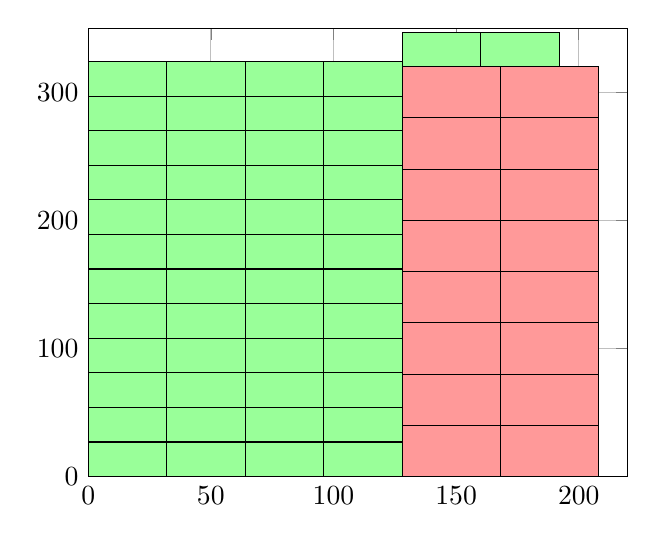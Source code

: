 \begin{tikzpicture}
	\begin{axis}[xmin=0, xmax=220, ymin=0, ymax=350, grid=major]
		\filldraw[draw=black,fill=green!40] (axis cs:0.0,0.0) rectangle (axis cs:32.0,27.0);
		\filldraw[draw=black,fill=green!40] (axis cs:0.0,27.0) rectangle (axis cs:32.0,54.0);
		\filldraw[draw=black,fill=green!40] (axis cs:0.0,54.0) rectangle (axis cs:32.0,81.0);
		\filldraw[draw=black,fill=green!40] (axis cs:0.0,81.0) rectangle (axis cs:32.0,108.0);
		\filldraw[draw=black,fill=green!40] (axis cs:0.0,108.0) rectangle (axis cs:32.0,135.0);
		\filldraw[draw=black,fill=green!40] (axis cs:0.0,135.0) rectangle (axis cs:32.0,162.0);
		\filldraw[draw=black,fill=green!40] (axis cs:0.0,162.0) rectangle (axis cs:32.0,189.0);
		\filldraw[draw=black,fill=green!40] (axis cs:0.0,189.0) rectangle (axis cs:32.0,216.0);
		\filldraw[draw=black,fill=green!40] (axis cs:0.0,216.0) rectangle (axis cs:32.0,243.0);
		\filldraw[draw=black,fill=green!40] (axis cs:0.0,243.0) rectangle (axis cs:32.0,270.0);
		\filldraw[draw=black,fill=green!40] (axis cs:0.0,270.0) rectangle (axis cs:32.0,297.0);
		\filldraw[draw=black,fill=green!40] (axis cs:0.0,297.0) rectangle (axis cs:32.0,324.0);
		\filldraw[draw=black,fill=green!40] (axis cs:32.0,0.0) rectangle (axis cs:64.0,27.0);
		\filldraw[draw=black,fill=green!40] (axis cs:32.0,27.0) rectangle (axis cs:64.0,54.0);
		\filldraw[draw=black,fill=green!40] (axis cs:32.0,54.0) rectangle (axis cs:64.0,81.0);
		\filldraw[draw=black,fill=green!40] (axis cs:32.0,81.0) rectangle (axis cs:64.0,108.0);
		\filldraw[draw=black,fill=green!40] (axis cs:32.0,108.0) rectangle (axis cs:64.0,135.0);
		\filldraw[draw=black,fill=green!40] (axis cs:32.0,135.0) rectangle (axis cs:64.0,162.0);
		\filldraw[draw=black,fill=green!40] (axis cs:32.0,162.0) rectangle (axis cs:64.0,189.0);
		\filldraw[draw=black,fill=green!40] (axis cs:32.0,189.0) rectangle (axis cs:64.0,216.0);
		\filldraw[draw=black,fill=green!40] (axis cs:32.0,216.0) rectangle (axis cs:64.0,243.0);
		\filldraw[draw=black,fill=green!40] (axis cs:32.0,243.0) rectangle (axis cs:64.0,270.0);
		\filldraw[draw=black,fill=green!40] (axis cs:32.0,270.0) rectangle (axis cs:64.0,297.0);
		\filldraw[draw=black,fill=green!40] (axis cs:32.0,297.0) rectangle (axis cs:64.0,324.0);
		\filldraw[draw=black,fill=green!40] (axis cs:64.0,0.0) rectangle (axis cs:96.0,27.0);
		\filldraw[draw=black,fill=green!40] (axis cs:64.0,27.0) rectangle (axis cs:96.0,54.0);
		\filldraw[draw=black,fill=green!40] (axis cs:64.0,54.0) rectangle (axis cs:96.0,81.0);
		\filldraw[draw=black,fill=green!40] (axis cs:64.0,81.0) rectangle (axis cs:96.0,108.0);
		\filldraw[draw=black,fill=green!40] (axis cs:64.0,108.0) rectangle (axis cs:96.0,135.0);
		\filldraw[draw=black,fill=green!40] (axis cs:64.0,135.0) rectangle (axis cs:96.0,162.0);
		\filldraw[draw=black,fill=green!40] (axis cs:64.0,162.0) rectangle (axis cs:96.0,189.0);
		\filldraw[draw=black,fill=green!40] (axis cs:64.0,189.0) rectangle (axis cs:96.0,216.0);
		\filldraw[draw=black,fill=green!40] (axis cs:64.0,216.0) rectangle (axis cs:96.0,243.0);
		\filldraw[draw=black,fill=green!40] (axis cs:64.0,243.0) rectangle (axis cs:96.0,270.0);
		\filldraw[draw=black,fill=green!40] (axis cs:64.0,270.0) rectangle (axis cs:96.0,297.0);
		\filldraw[draw=black,fill=green!40] (axis cs:64.0,297.0) rectangle (axis cs:96.0,324.0);
		\filldraw[draw=black,fill=green!40] (axis cs:96.0,0.0) rectangle (axis cs:128.0,27.0);
		\filldraw[draw=black,fill=green!40] (axis cs:96.0,27.0) rectangle (axis cs:128.0,54.0);
		\filldraw[draw=black,fill=green!40] (axis cs:96.0,54.0) rectangle (axis cs:128.0,81.0);
		\filldraw[draw=black,fill=green!40] (axis cs:96.0,81.0) rectangle (axis cs:128.0,108.0);
		\filldraw[draw=black,fill=green!40] (axis cs:96.0,108.0) rectangle (axis cs:128.0,135.0);
		\filldraw[draw=black,fill=green!40] (axis cs:96.0,135.0) rectangle (axis cs:128.0,162.0);
		\filldraw[draw=black,fill=green!40] (axis cs:96.0,162.0) rectangle (axis cs:128.0,189.0);
		\filldraw[draw=black,fill=green!40] (axis cs:96.0,189.0) rectangle (axis cs:128.0,216.0);
		\filldraw[draw=black,fill=green!40] (axis cs:96.0,216.0) rectangle (axis cs:128.0,243.0);
		\filldraw[draw=black,fill=green!40] (axis cs:96.0,243.0) rectangle (axis cs:128.0,270.0);
		\filldraw[draw=black,fill=green!40] (axis cs:96.0,270.0) rectangle (axis cs:128.0,297.0);
		\filldraw[draw=black,fill=green!40] (axis cs:96.0,297.0) rectangle (axis cs:128.0,324.0);
		\filldraw[draw=black,fill=red!40] (axis cs:128.0,0.0) rectangle (axis cs:168.0,40.0);
		\filldraw[draw=black,fill=red!40] (axis cs:128.0,40.0) rectangle (axis cs:168.0,80.0);
		\filldraw[draw=black,fill=red!40] (axis cs:128.0,80.0) rectangle (axis cs:168.0,120.0);
		\filldraw[draw=black,fill=red!40] (axis cs:128.0,120.0) rectangle (axis cs:168.0,160.0);
		\filldraw[draw=black,fill=red!40] (axis cs:128.0,160.0) rectangle (axis cs:168.0,200.0);
		\filldraw[draw=black,fill=red!40] (axis cs:128.0,200.0) rectangle (axis cs:168.0,240.0);
		\filldraw[draw=black,fill=red!40] (axis cs:128.0,240.0) rectangle (axis cs:168.0,280.0);
		\filldraw[draw=black,fill=red!40] (axis cs:128.0,280.0) rectangle (axis cs:168.0,320.0);
		\filldraw[draw=black,fill=red!40] (axis cs:168.0,0.0) rectangle (axis cs:208.0,40.0);
		\filldraw[draw=black,fill=red!40] (axis cs:168.0,40.0) rectangle (axis cs:208.0,80.0);
		\filldraw[draw=black,fill=red!40] (axis cs:168.0,80.0) rectangle (axis cs:208.0,120.0);
		\filldraw[draw=black,fill=red!40] (axis cs:168.0,120.0) rectangle (axis cs:208.0,160.0);
		\filldraw[draw=black,fill=red!40] (axis cs:168.0,160.0) rectangle (axis cs:208.0,200.0);
		\filldraw[draw=black,fill=red!40] (axis cs:168.0,200.0) rectangle (axis cs:208.0,240.0);
		\filldraw[draw=black,fill=red!40] (axis cs:168.0,240.0) rectangle (axis cs:208.0,280.0);
		\filldraw[draw=black,fill=red!40] (axis cs:168.0,280.0) rectangle (axis cs:208.0,320.0);
		\filldraw[draw=black,fill=green!40] (axis cs:128.0,320.0) rectangle (axis cs:160.0,347.0);
		\filldraw[draw=black,fill=green!40] (axis cs:160.0,320.0) rectangle (axis cs:192.0,347.0);
	\end{axis}
\end{tikzpicture}